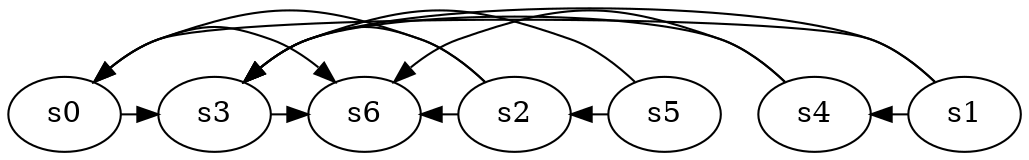 digraph game_0895_complex_7 {
    s0 [name="s0", player=1];
    s1 [name="s1", player=0];
    s2 [name="s2", player=1, target=1];
    s3 [name="s3", player=1];
    s4 [name="s4", player=1];
    s5 [name="s5", player=0];
    s6 [name="s6", player=1];

    s0 -> s3 [constraint="!(time % 4 == 1)"];
    s0 -> s6 [constraint="time % 3 == 0"];
    s1 -> s0 [constraint="!(time % 6 == 3)"];
    s1 -> s3 [constraint="time % 4 == 3 || time % 4 == 1"];
    s1 -> s4 [constraint="!(time % 5 == 3)"];
    s2 -> s0 [constraint="time % 6 == 5"];
    s2 -> s3 [constraint="time == 3 || time == 9 || time == 18"];
    s2 -> s6 [constraint="time % 4 == 1 && time % 5 == 4"];
    s3 -> s6 [constraint="time % 5 == 1 || time % 3 == 2"];
    s4 -> s3 [constraint="time % 4 == 2 || time % 5 == 2"];
    s4 -> s6 [constraint="time % 3 == 1 || time % 5 == 1"];
    s5 -> s2 [constraint="!(time % 6 == 1)"];
    s5 -> s3 [constraint="!(time % 5 == 3)"];
}
